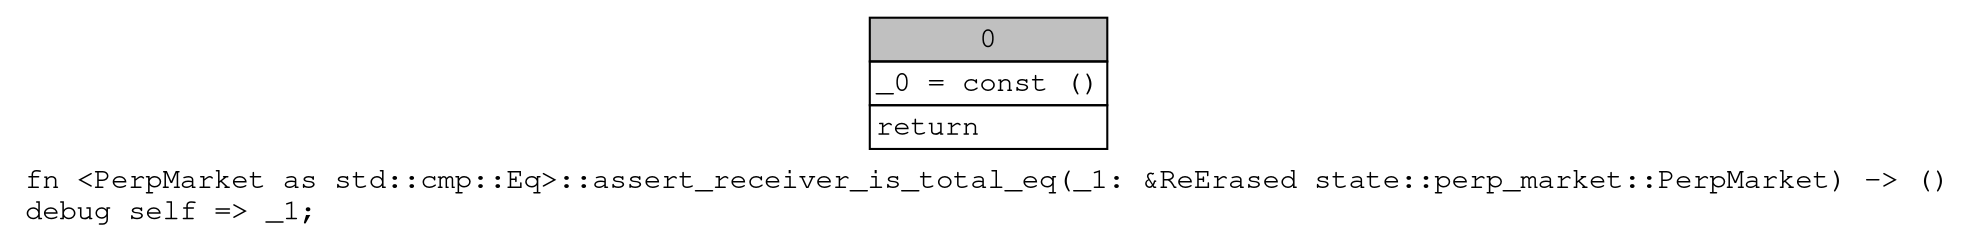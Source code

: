 digraph Mir_0_17333 {
    graph [fontname="Courier, monospace"];
    node [fontname="Courier, monospace"];
    edge [fontname="Courier, monospace"];
    label=<fn &lt;PerpMarket as std::cmp::Eq&gt;::assert_receiver_is_total_eq(_1: &amp;ReErased state::perp_market::PerpMarket) -&gt; ()<br align="left"/>debug self =&gt; _1;<br align="left"/>>;
    bb0__0_17333 [shape="none", label=<<table border="0" cellborder="1" cellspacing="0"><tr><td bgcolor="gray" align="center" colspan="1">0</td></tr><tr><td align="left" balign="left">_0 = const ()<br/></td></tr><tr><td align="left">return</td></tr></table>>];
}
